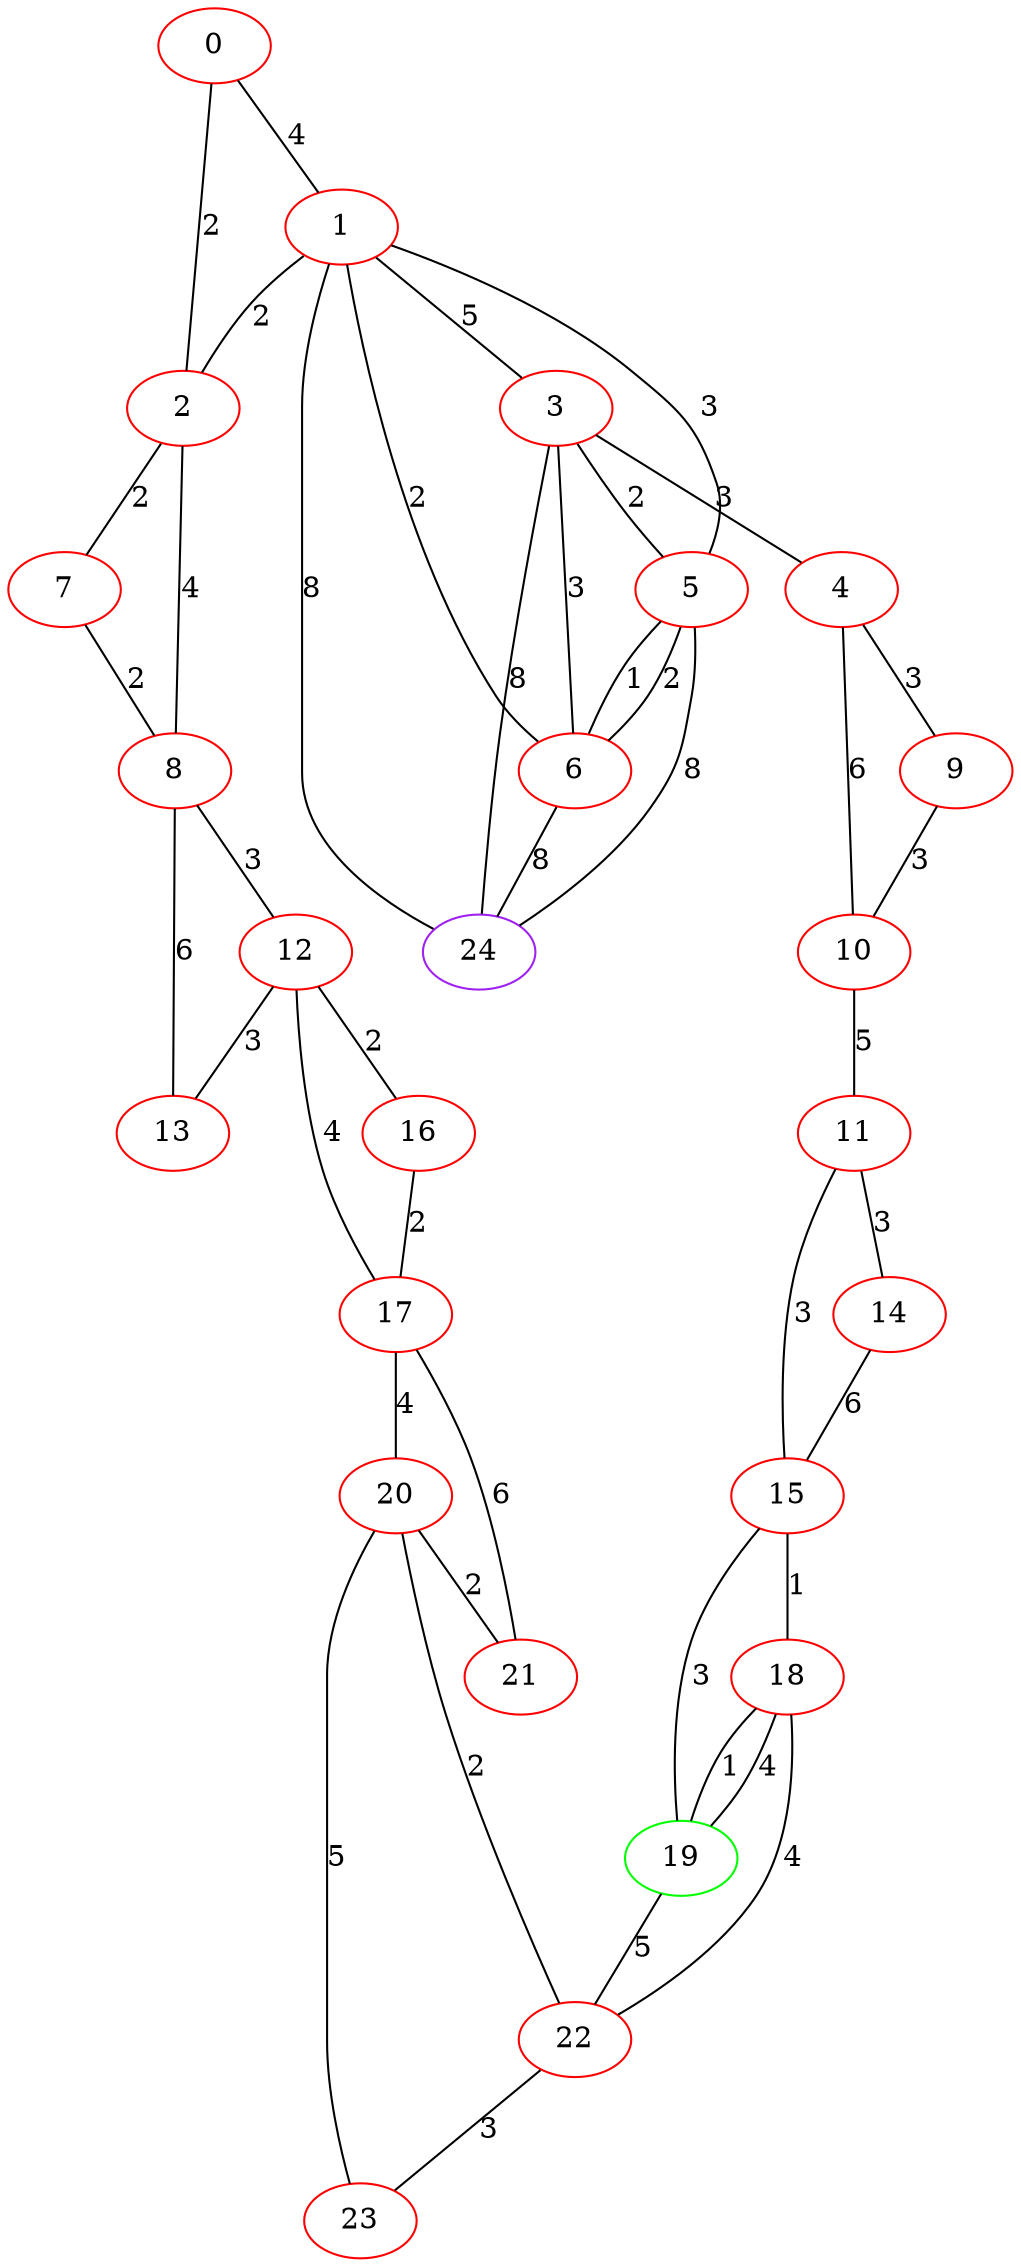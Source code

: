 graph "" {
0 [color=red, weight=1];
1 [color=red, weight=1];
2 [color=red, weight=1];
3 [color=red, weight=1];
4 [color=red, weight=1];
5 [color=red, weight=1];
6 [color=red, weight=1];
7 [color=red, weight=1];
8 [color=red, weight=1];
9 [color=red, weight=1];
10 [color=red, weight=1];
11 [color=red, weight=1];
12 [color=red, weight=1];
13 [color=red, weight=1];
14 [color=red, weight=1];
15 [color=red, weight=1];
16 [color=red, weight=1];
17 [color=red, weight=1];
18 [color=red, weight=1];
19 [color=green, weight=2];
20 [color=red, weight=1];
21 [color=red, weight=1];
22 [color=red, weight=1];
23 [color=red, weight=1];
24 [color=purple, weight=4];
0 -- 1  [key=0, label=4];
0 -- 2  [key=0, label=2];
1 -- 2  [key=0, label=2];
1 -- 3  [key=0, label=5];
1 -- 5  [key=0, label=3];
1 -- 6  [key=0, label=2];
1 -- 24  [key=0, label=8];
2 -- 8  [key=0, label=4];
2 -- 7  [key=0, label=2];
3 -- 24  [key=0, label=8];
3 -- 4  [key=0, label=3];
3 -- 5  [key=0, label=2];
3 -- 6  [key=0, label=3];
4 -- 9  [key=0, label=3];
4 -- 10  [key=0, label=6];
5 -- 24  [key=0, label=8];
5 -- 6  [key=0, label=2];
5 -- 6  [key=1, label=1];
6 -- 24  [key=0, label=8];
7 -- 8  [key=0, label=2];
8 -- 12  [key=0, label=3];
8 -- 13  [key=0, label=6];
9 -- 10  [key=0, label=3];
10 -- 11  [key=0, label=5];
11 -- 14  [key=0, label=3];
11 -- 15  [key=0, label=3];
12 -- 16  [key=0, label=2];
12 -- 17  [key=0, label=4];
12 -- 13  [key=0, label=3];
14 -- 15  [key=0, label=6];
15 -- 18  [key=0, label=1];
15 -- 19  [key=0, label=3];
16 -- 17  [key=0, label=2];
17 -- 20  [key=0, label=4];
17 -- 21  [key=0, label=6];
18 -- 19  [key=0, label=4];
18 -- 19  [key=1, label=1];
18 -- 22  [key=0, label=4];
19 -- 22  [key=0, label=5];
20 -- 21  [key=0, label=2];
20 -- 22  [key=0, label=2];
20 -- 23  [key=0, label=5];
22 -- 23  [key=0, label=3];
}
